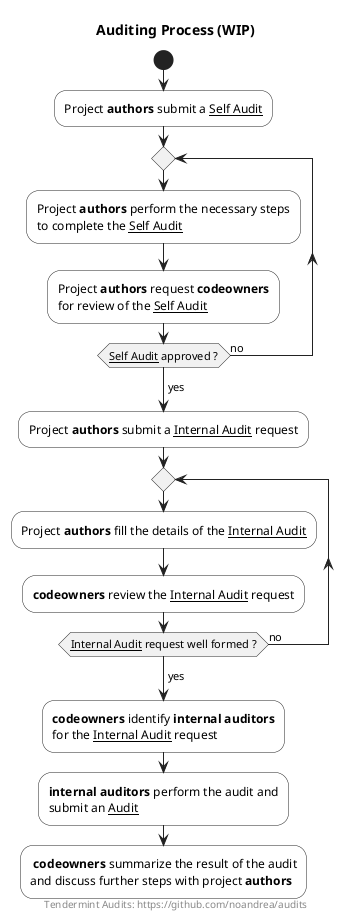 @startuml
title Auditing Process (WIP)
footer Tendermint Audits: https://github.com/noandrea/audits

<style>
activityDiagram {
  LineColor #222
  FontName sans
}
</style>
skinparam monochrome false
skinparam shadowing false

start
#white:Project **authors** submit a __Self Audit__;

repeat
    #white:Project **authors** perform the necessary steps
    to complete the __Self Audit__;
    #white:Project **authors** request **codeowners**
    for review of the __Self Audit__;
repeat while (__Self Audit__ approved ?) is (no)
-> yes;

#white:Project **authors** submit a __Internal Audit__ request;
repeat
    #white:Project **authors** fill the details of the __Internal Audit__;
    #white:**codeowners** review the __Internal Audit__ request;
repeat while (__Internal Audit__ request well formed ?) is (no)
-> yes;

#white:**codeowners** identify **internal auditors**
for the __Internal Audit__ request;

#white:**internal auditors** perform the audit and
submit an __Audit__;

#white: **codeowners** summarize the result of the audit
and discuss further steps with project **authors**;


@enduml